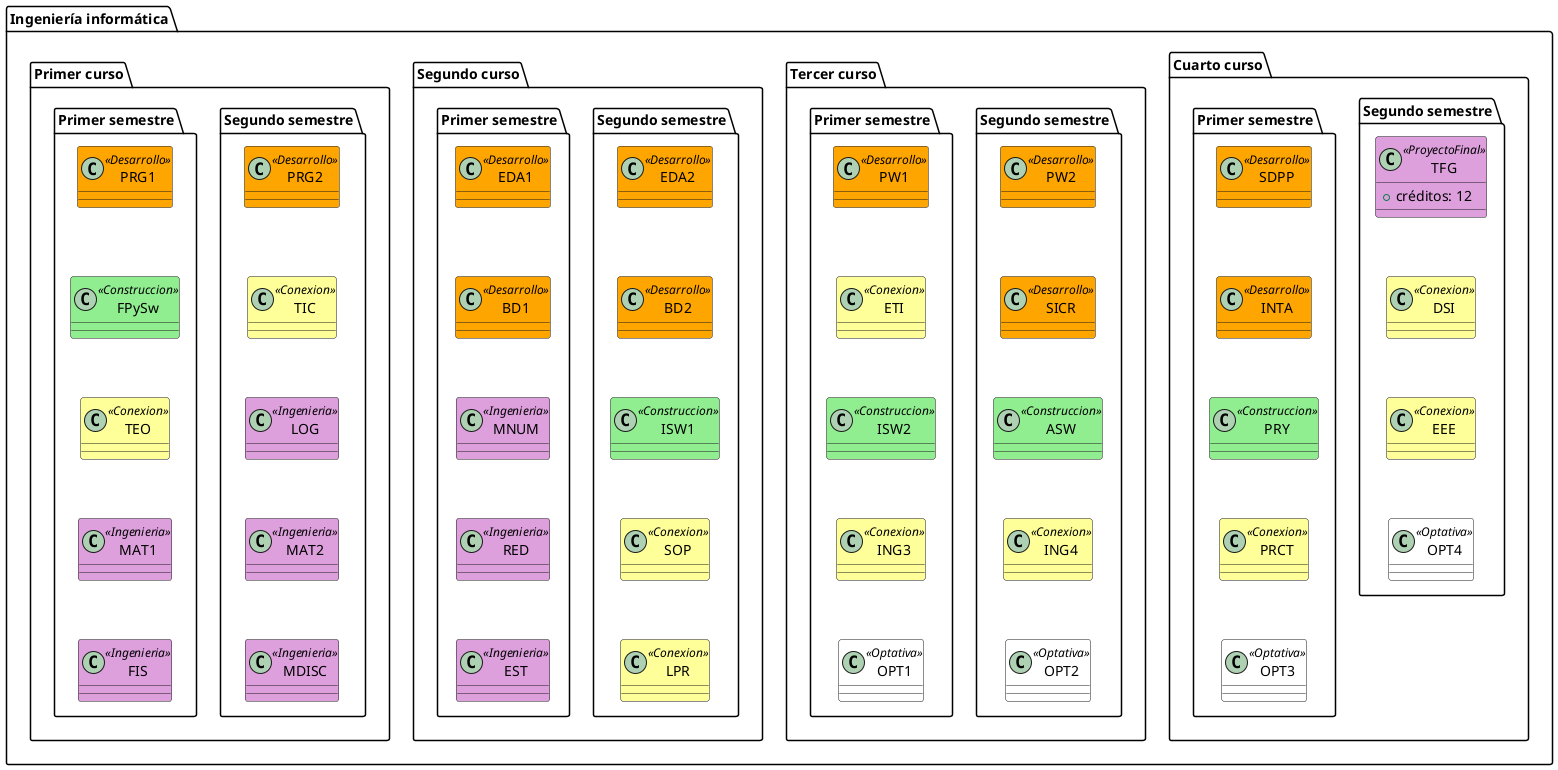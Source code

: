@startuml

package Informatica as "Ingeniería informática" {

    package IV as "Cuarto curso" {
        package s2 as "Segundo semestre" {
            class TFG <<ProyectoFinal>> #DDA0DD {
                +créditos: 12
            }
            class DSI <<Conexion>> #FFFF99
            class EEE <<Conexion>> #FFFF99
            class OPT4 <<Optativa>> #FFFFFF
        }
        package s1 as "Primer semestre" {
            class SDPP <<Desarrollo>> #FFA500
            class INTA <<Desarrollo>> #FFA500
            class PRY <<Construccion>> #90EE90
            class PRCT <<Conexion>> #FFFF99
            class OPT3 <<Optativa>> #FFFFFF
        }
    }

    package III as "Tercer curso" {
        package s2 as "Segundo semestre" {
            class PW2 <<Desarrollo>> #FFA500
            class SICR <<Desarrollo>> #FFA500
            class ASW <<Construccion>> #90EE90
            class ING4 <<Conexion>> #FFFF99
            class OPT2 <<Optativa>> #FFFFFF
        }
        package s1 as "Primer semestre" {
            class PW1 <<Desarrollo>> #FFA500
            class ETI <<Conexion>> #FFFF99
            class ISW2 <<Construccion>> #90EE90
            class ING3 <<Conexion>> #FFFF99
            class OPT1 <<Optativa>> #FFFFFF
        }
    }

    package II as "Segundo curso" {
        package s2 as "Segundo semestre" {
            class EDA2 <<Desarrollo>> #FFA500
            class BD2 <<Desarrollo>> #FFA500
            class ISW1 <<Construccion>> #90EE90
            class SOP <<Conexion>> #FFFF99
            class LPR <<Conexion>> #FFFF99
        }
        package s1 as "Primer semestre" {
            class EDA1 <<Desarrollo>> #FFA500
            class BD1 <<Desarrollo>> #FFA500
            class MNUM <<Ingenieria>> #DDA0DD
            class RED <<Ingenieria>> #DDA0DD
            class EST <<Ingenieria>> #DDA0DD
        }
    }

    package I as "Primer curso" {
        package s2 as "Segundo semestre" {
            class PRG2 <<Desarrollo>> #FFA500
            class TIC <<Conexion>> #FFFF99
            class LOG <<Ingenieria>> #DDA0DD
            class MAT2 <<Ingenieria>> #DDA0DD
            class MDISC <<Ingenieria>> #DDA0DD
        }
        package s1 as "Primer semestre" {
            class PRG1 <<Desarrollo>> #FFA500
            class FPySw <<Construccion>> #90EE90
            class TEO <<Conexion>> #FFFF99
            class MAT1 <<Ingenieria>> #DDA0DD
            class FIS <<Ingenieria>> #DDA0DD
        }
    }

}

PRG1 -[hidden]d- FPySw
FPySw -[hidden]d- TEO
TEO  -[hidden]d- MAT1
MAT1  -[hidden]d-  FIS

PRG2  -[hidden]d- TIC
TIC  -[hidden]d- LOG
LOG  -[hidden]d- MAT2
MAT2  -[hidden]d- MDISC

EDA1 -[hidden]d- BD1
BD1 -[hidden]d- MNUM
MNUM -[hidden]d- RED
RED -[hidden]d- EST

EDA2 -[hidden]d- BD2
BD2 -[hidden]d- ISW1
ISW1 -[hidden]d- SOP
SOP -[hidden]d- LPR

PW1 -[hidden]d- ETI
ETI -[hidden]d- ISW2
ISW2 -[hidden]d- ING3
ING3 -[hidden]d- OPT1

PW2 -[hidden]d- SICR
SICR -[hidden]d- ASW
ASW -[hidden]d- ING4
ING4 -[hidden]d- OPT2

SDPP -[hidden]d- INTA
INTA -[hidden]d- PRY
PRY -[hidden]d- PRCT
PRCT -[hidden]d- OPT3

TFG -[hidden]d- DSI
DSI -[hidden]d- EEE
EEE -[hidden]d- OPT4

@enduml
